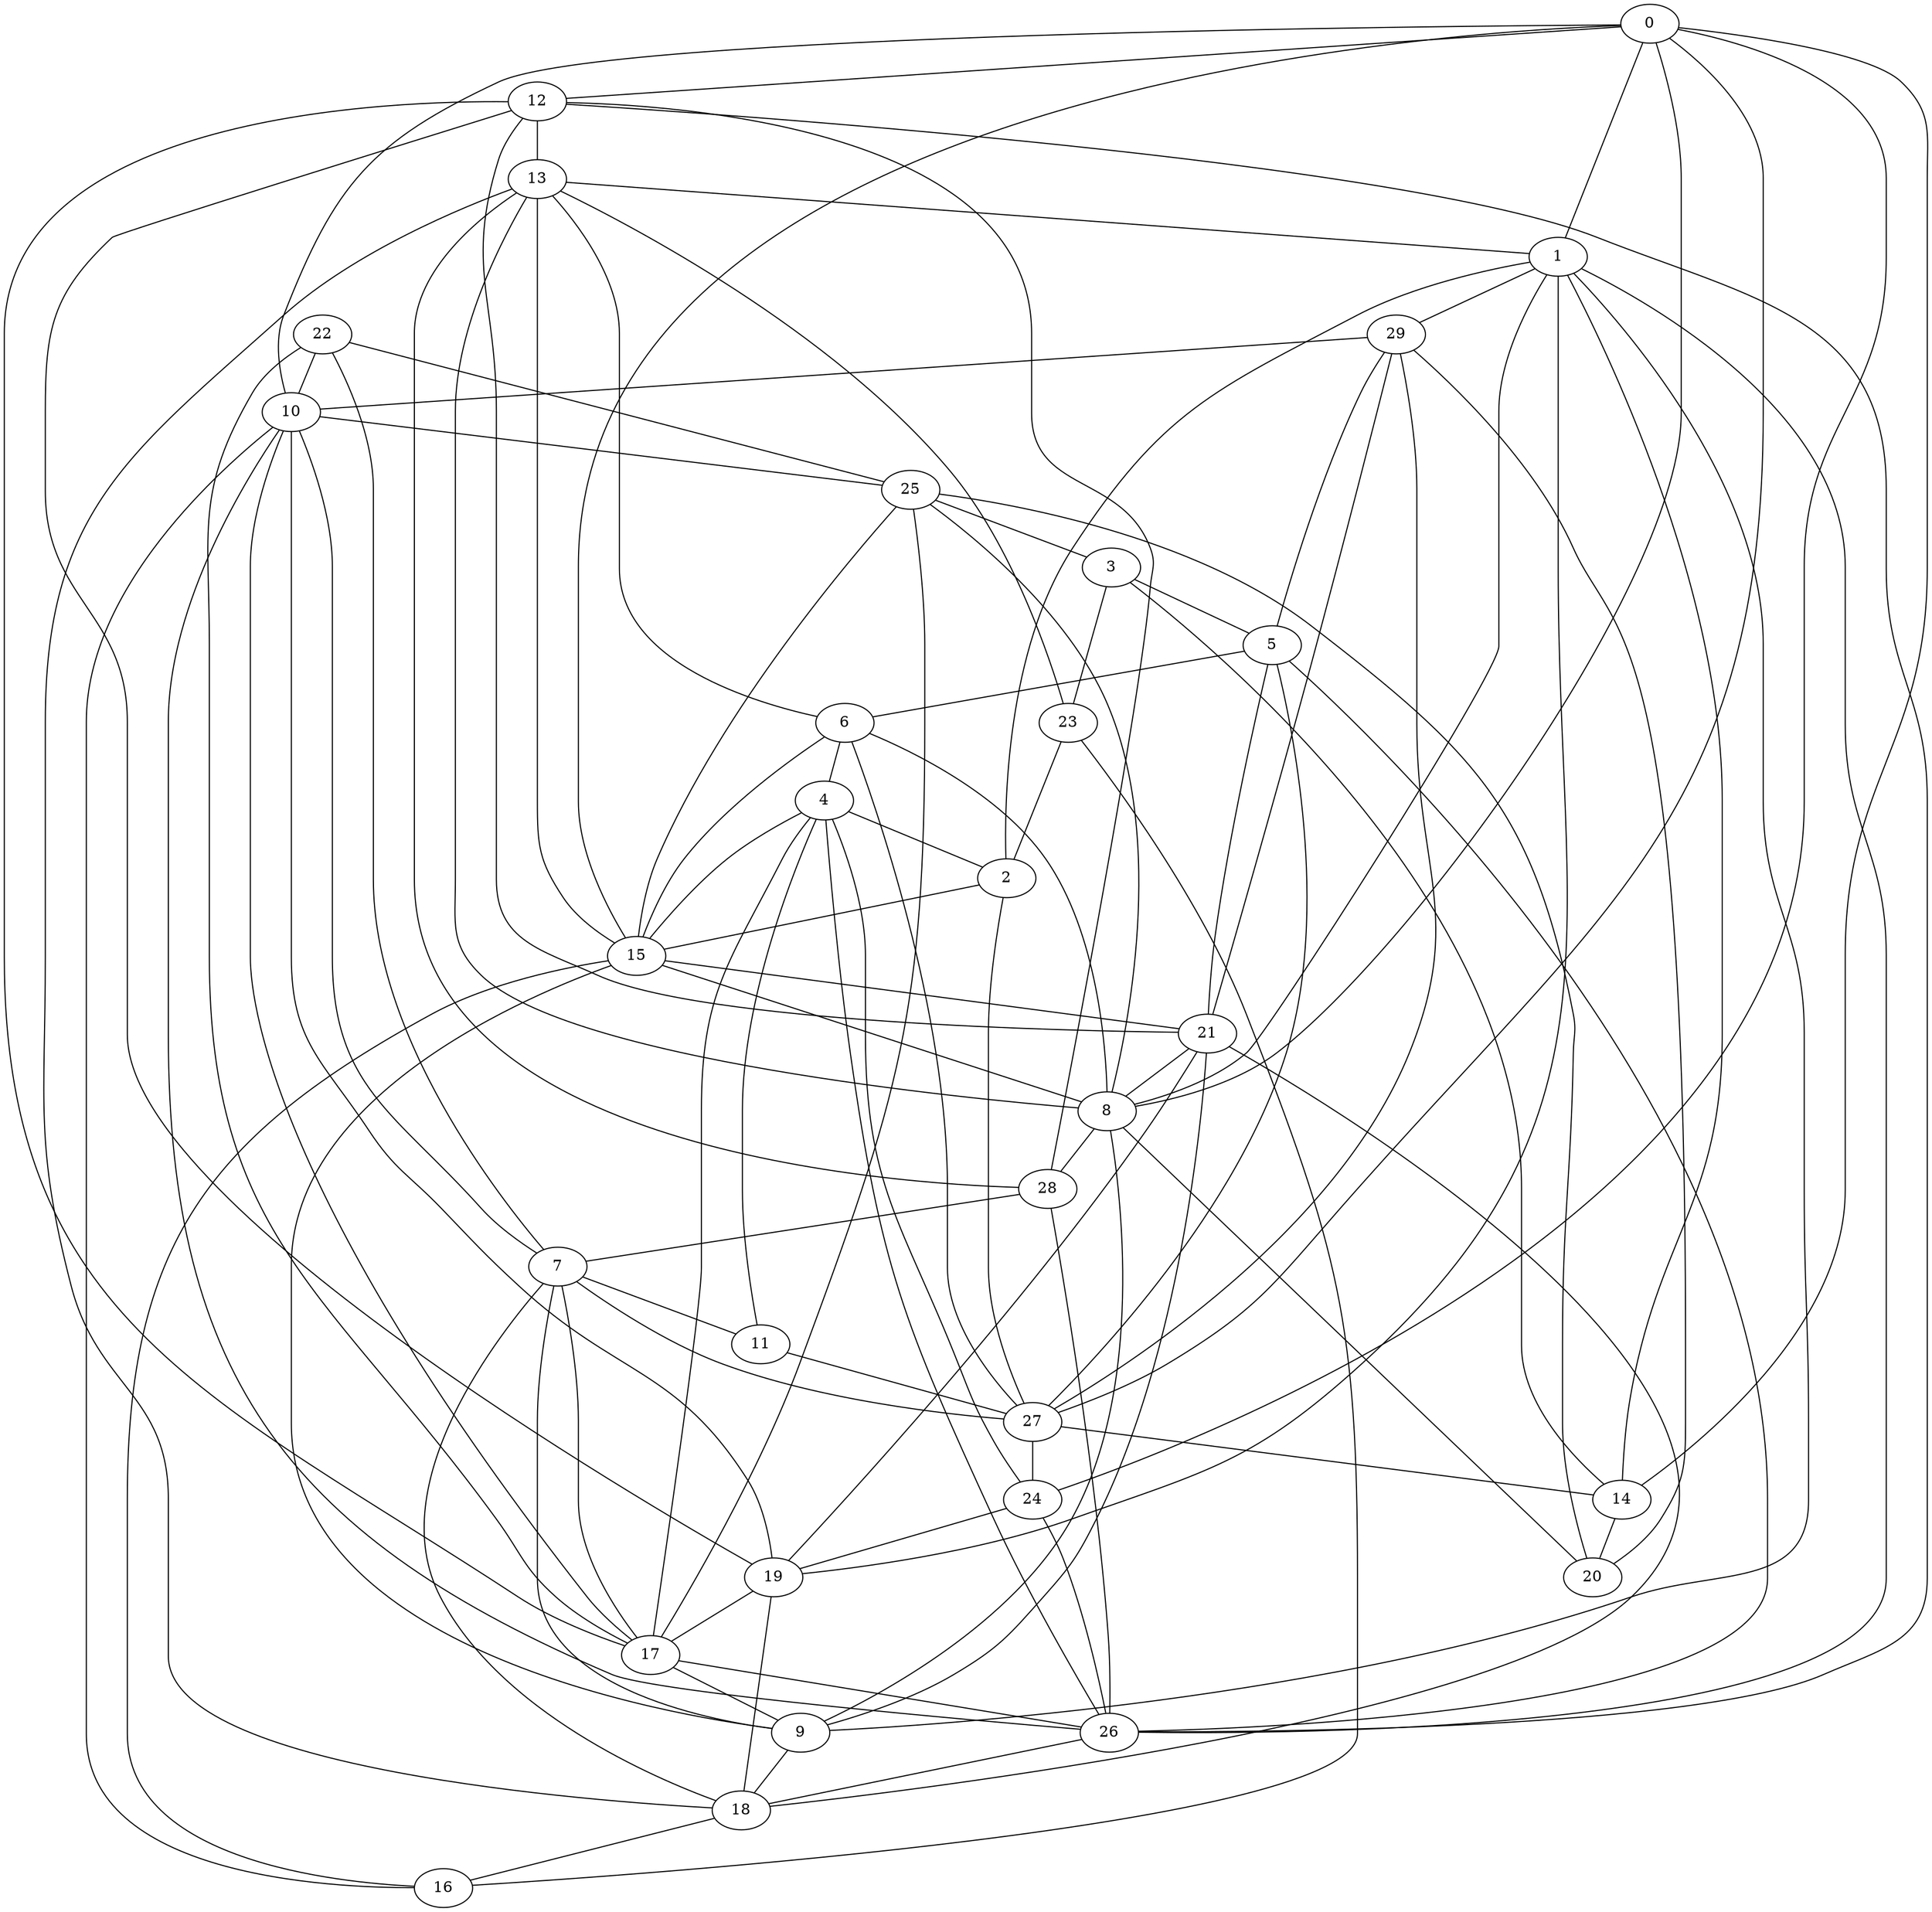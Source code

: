 graph {
0  [Label = "0 (0.00)"]
1  [Label = "1 (0.00)"]
2  [Label = "2 (0.00)"]
3  [Label = "3 (0.00)"]
4  [Label = "4 (0.00)"]
5  [Label = "5 (0.00)"]
6  [Label = "6 (0.00)"]
7  [Label = "7 (0.00)"]
8  [Label = "8 (0.00)"]
9  [Label = "9 (0.00)"]
10  [Label = "10 (0.00)"]
11  [Label = "11 (0.00)"]
12  [Label = "12 (0.00)"]
13  [Label = "13 (0.00)"]
14  [Label = "14 (0.00)"]
15  [Label = "15 (0.00)"]
16  [Label = "16 (0.00)"]
17  [Label = "17 (0.00)"]
18  [Label = "18 (0.00)"]
19  [Label = "19 (0.00)"]
20  [Label = "20 (0.00)"]
21  [Label = "21 (0.00)"]
22  [Label = "22 (0.00)"]
23  [Label = "23 (0.00)"]
24  [Label = "24 (0.00)"]
25  [Label = "25 (0.00)"]
26  [Label = "26 (0.00)"]
27  [Label = "27 (0.00)"]
28  [Label = "28 (0.00)"]
29  [Label = "29 (0.00)"]

23--2  [Label = "1.00"]
15--6  [Label = "0.76"]
12--28  [Label = "0.36"]
25--15  [Label = "0.67"]
10--16  [Label = "0.72"]
29--27  [Label = "0.49"]
21--29  [Label = "0.91"]
1--26  [Label = "0.90"]
3--14  [Label = "0.88"]
7--17  [Label = "0.40"]
1--2  [Label = "0.86"]
5--29  [Label = "0.01"]
12--21  [Label = "0.56"]
19--17  [Label = "0.31"]
17--9  [Label = "0.01"]
26--4  [Label = "0.56"]
27--5  [Label = "0.80"]
20--8  [Label = "0.13"]
0--27  [Label = "0.95"]
24--19  [Label = "0.95"]
4--15  [Label = "0.15"]
27--7  [Label = "0.73"]
1--29  [Label = "0.27"]
7--9  [Label = "0.56"]
8--1  [Label = "0.94"]
5--21  [Label = "0.38"]
15--13  [Label = "0.57"]
27--24  [Label = "0.29"]
4--2  [Label = "0.52"]
0--24  [Label = "0.13"]
8--25  [Label = "0.76"]
13--23  [Label = "0.17"]
28--7  [Label = "0.50"]
26--24  [Label = "0.44"]
27--2  [Label = "0.50"]
28--26  [Label = "0.74"]
2--15  [Label = "0.45"]
18--7  [Label = "0.29"]
1--0  [Label = "0.99"]
17--12  [Label = "0.94"]
26--18  [Label = "0.50"]
10--25  [Label = "0.27"]
17--25  [Label = "0.88"]
3--5  [Label = "0.85"]
9--1  [Label = "0.49"]
22--10  [Label = "0.66"]
19--1  [Label = "0.67"]
23--16  [Label = "0.27"]
28--13  [Label = "0.58"]
13--6  [Label = "0.18"]
3--23  [Label = "0.88"]
10--19  [Label = "0.90"]
13--1  [Label = "0.65"]
29--10  [Label = "0.62"]
14--20  [Label = "0.11"]
1--14  [Label = "0.34"]
15--0  [Label = "0.16"]
22--17  [Label = "0.41"]
8--28  [Label = "0.20"]
11--27  [Label = "0.91"]
21--9  [Label = "0.08"]
7--11  [Label = "0.61"]
7--10  [Label = "0.57"]
9--8  [Label = "0.65"]
8--13  [Label = "0.71"]
26--10  [Label = "0.87"]
15--9  [Label = "0.51"]
9--18  [Label = "0.40"]
4--24  [Label = "0.63"]
8--0  [Label = "0.37"]
17--26  [Label = "0.99"]
21--8  [Label = "0.21"]
14--0  [Label = "0.22"]
21--19  [Label = "0.21"]
15--21  [Label = "0.34"]
18--13  [Label = "0.66"]
25--3  [Label = "0.99"]
29--20  [Label = "0.88"]
22--25  [Label = "0.01"]
6--27  [Label = "0.49"]
22--7  [Label = "0.32"]
5--26  [Label = "0.05"]
6--4  [Label = "0.79"]
12--19  [Label = "0.41"]
4--17  [Label = "0.17"]
25--20  [Label = "0.56"]
27--14  [Label = "0.45"]
0--12  [Label = "0.07"]
5--6  [Label = "0.48"]
12--13  [Label = "0.51"]
12--26  [Label = "0.02"]
17--10  [Label = "0.27"]
21--18  [Label = "0.66"]
18--16  [Label = "0.21"]
4--11  [Label = "0.21"]
19--18  [Label = "0.72"]
10--0  [Label = "0.53"]
6--8  [Label = "0.95"]
15--8  [Label = "0.64"]
16--15  [Label = "0.06"]
}
